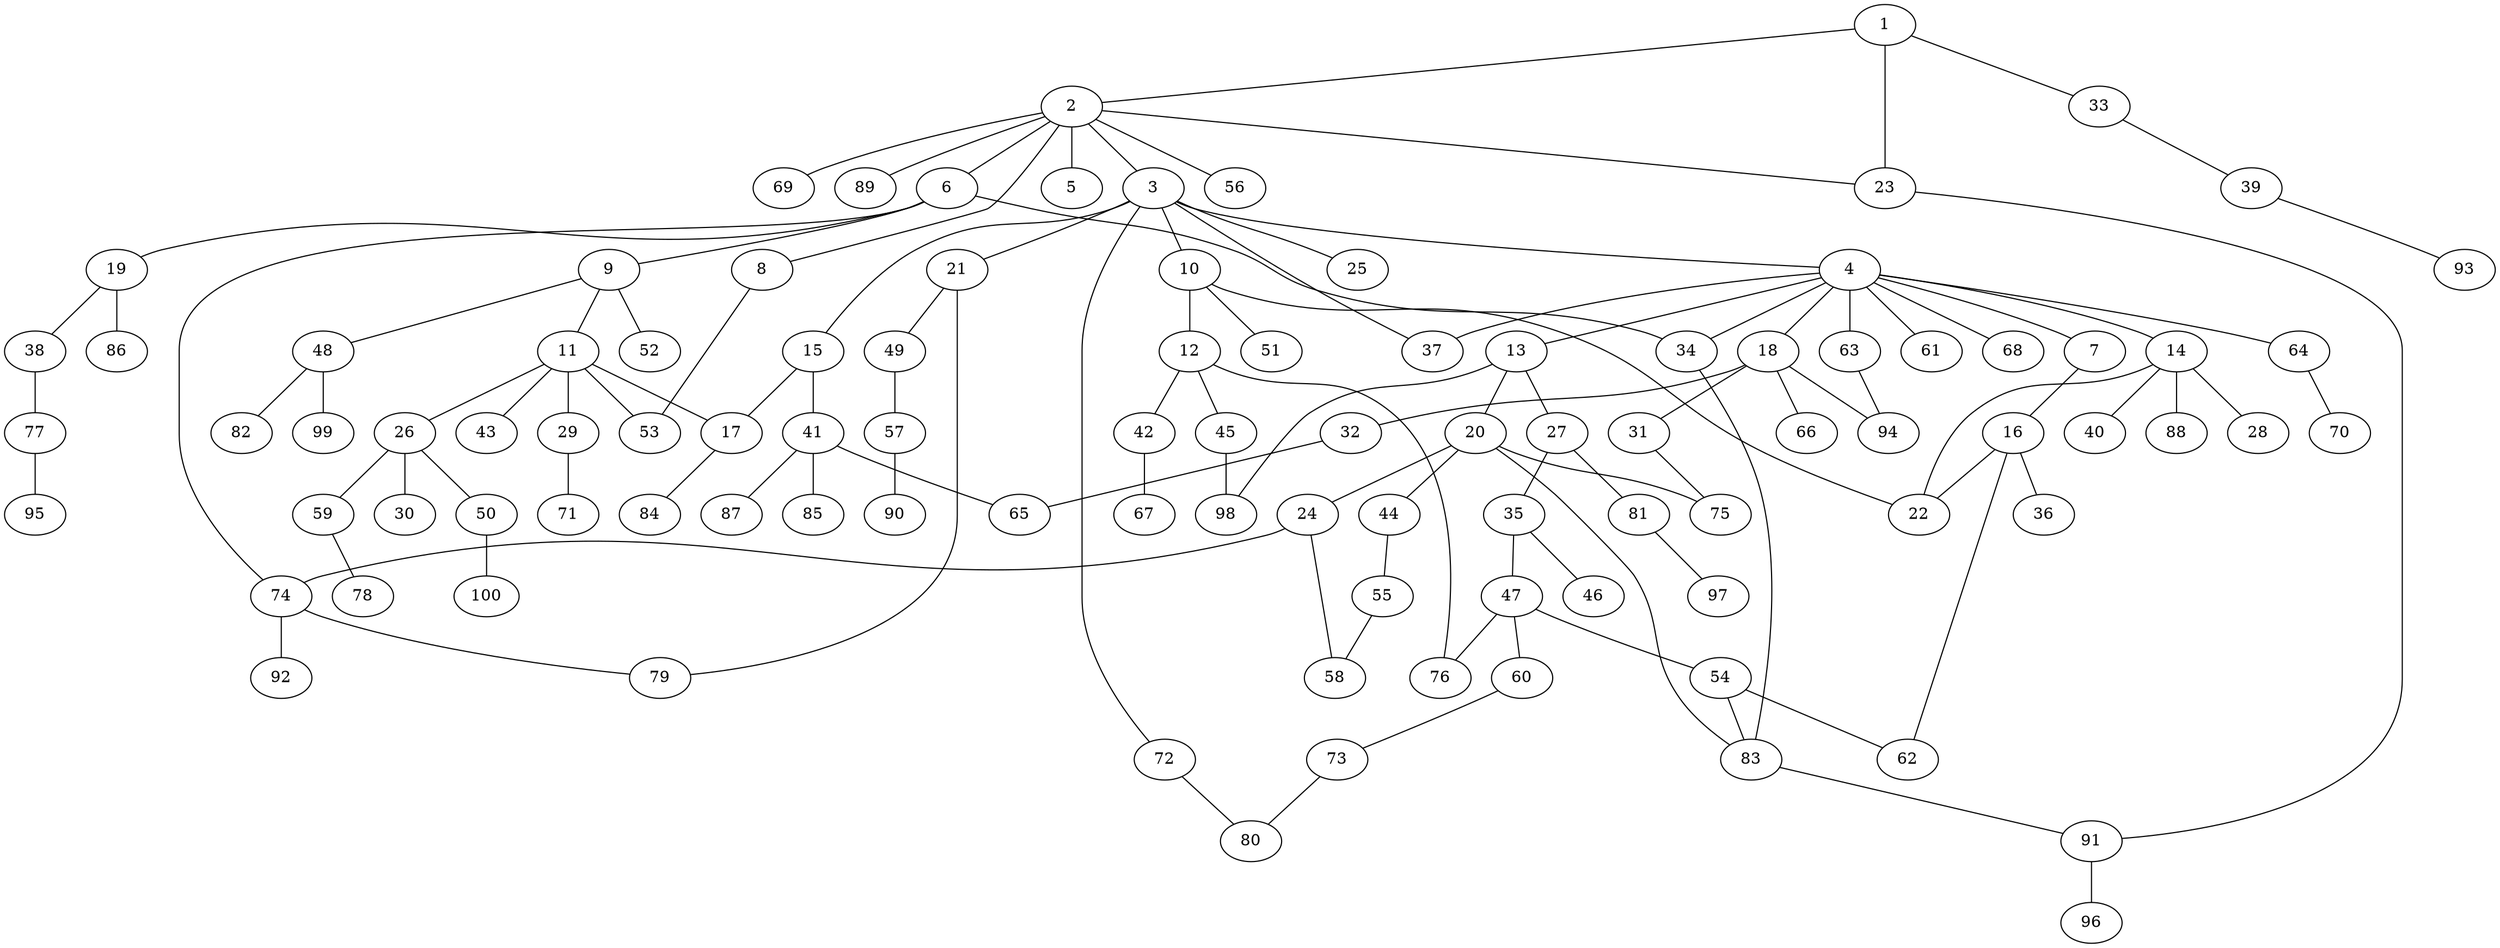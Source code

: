 graph graphname {1--2
1--23
1--33
2--3
2--5
2--6
2--8
2--23
2--56
2--69
2--89
3--4
3--10
3--15
3--21
3--25
3--37
3--72
4--7
4--13
4--14
4--18
4--34
4--37
4--61
4--63
4--64
4--68
6--9
6--19
6--34
6--74
7--16
8--53
9--11
9--48
9--52
10--12
10--22
10--51
11--17
11--26
11--29
11--43
11--53
12--42
12--45
12--76
13--20
13--27
13--98
14--22
14--28
14--40
14--88
15--17
15--41
16--22
16--36
16--62
17--84
18--31
18--32
18--66
18--94
19--38
19--86
20--24
20--44
20--75
20--83
21--49
21--79
23--91
24--58
24--74
26--30
26--50
26--59
27--35
27--81
29--71
31--75
32--65
33--39
34--83
35--46
35--47
38--77
39--93
41--65
41--85
41--87
42--67
44--55
45--98
47--54
47--60
47--76
48--82
48--99
49--57
50--100
54--62
54--83
55--58
57--90
59--78
60--73
63--94
64--70
72--80
73--80
74--79
74--92
77--95
81--97
83--91
91--96
}
